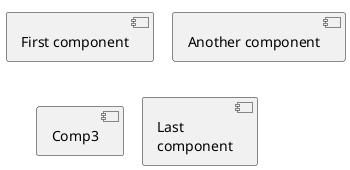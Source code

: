@startuml
!pragma layout smetana

[First component]
[Another component] as Comp2
component Comp3
component [Last\ncomponent] as Comp4

@enduml
